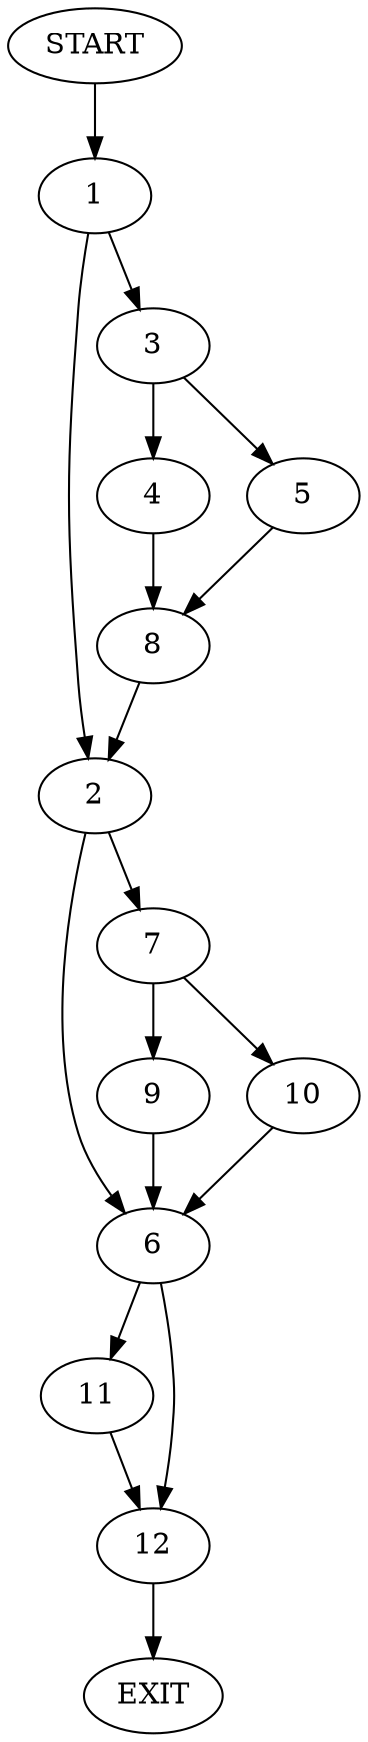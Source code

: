 digraph {
0 [label="START"]
13 [label="EXIT"]
0 -> 1
1 -> 2
1 -> 3
3 -> 4
3 -> 5
2 -> 6
2 -> 7
5 -> 8
4 -> 8
8 -> 2
7 -> 9
7 -> 10
6 -> 11
6 -> 12
10 -> 6
9 -> 6
11 -> 12
12 -> 13
}
